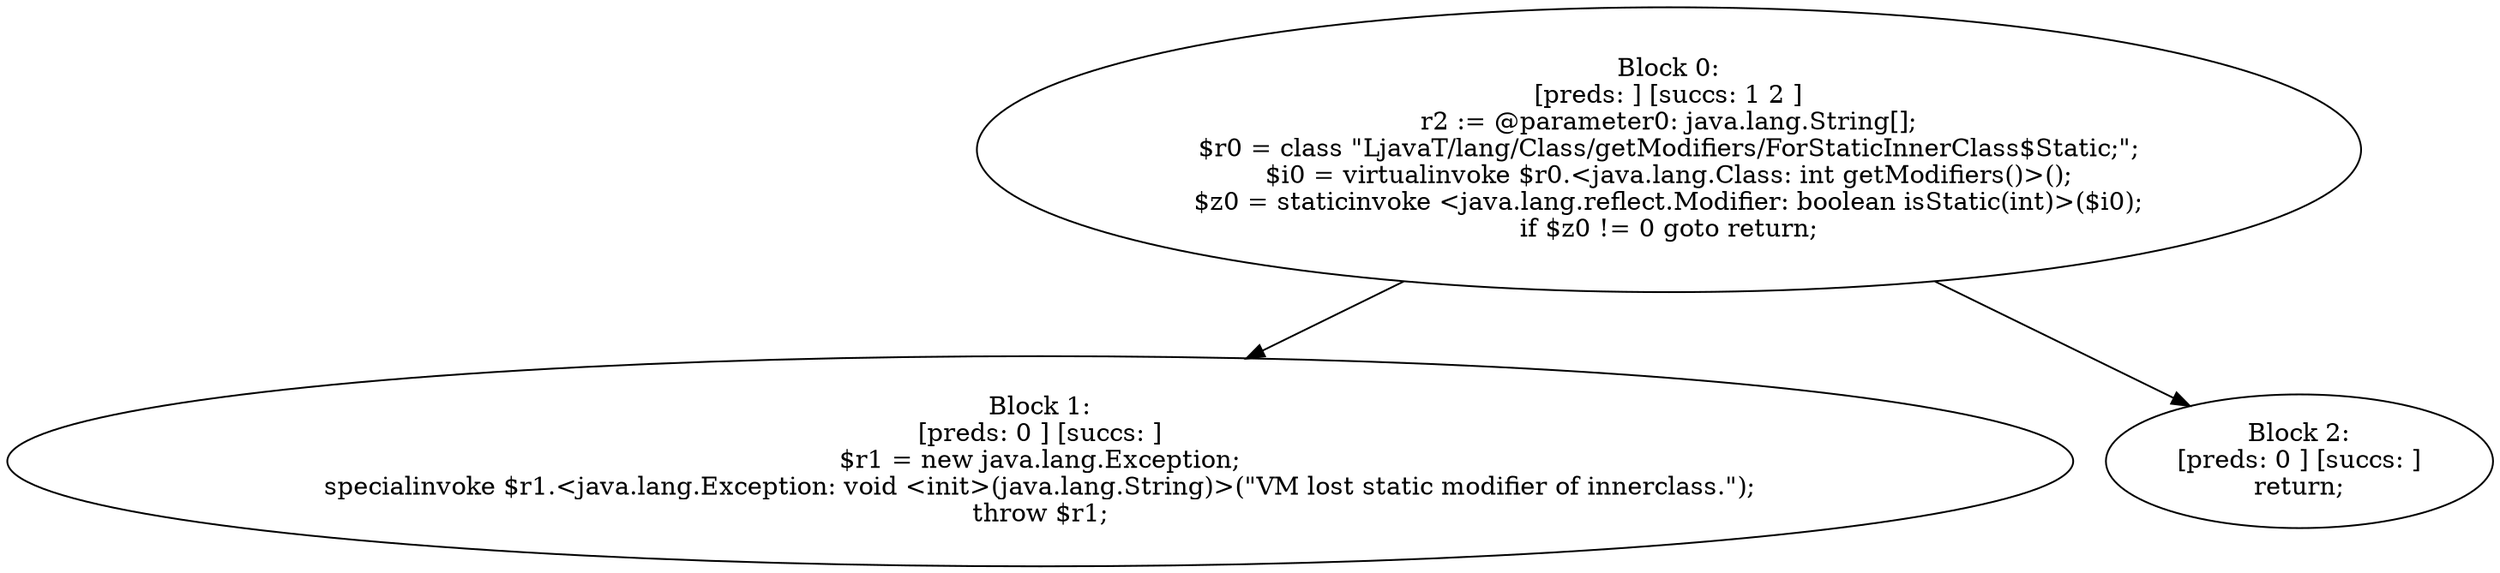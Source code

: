 digraph "unitGraph" {
    "Block 0:
[preds: ] [succs: 1 2 ]
r2 := @parameter0: java.lang.String[];
$r0 = class \"LjavaT/lang/Class/getModifiers/ForStaticInnerClass$Static;\";
$i0 = virtualinvoke $r0.<java.lang.Class: int getModifiers()>();
$z0 = staticinvoke <java.lang.reflect.Modifier: boolean isStatic(int)>($i0);
if $z0 != 0 goto return;
"
    "Block 1:
[preds: 0 ] [succs: ]
$r1 = new java.lang.Exception;
specialinvoke $r1.<java.lang.Exception: void <init>(java.lang.String)>(\"VM lost static modifier of innerclass.\");
throw $r1;
"
    "Block 2:
[preds: 0 ] [succs: ]
return;
"
    "Block 0:
[preds: ] [succs: 1 2 ]
r2 := @parameter0: java.lang.String[];
$r0 = class \"LjavaT/lang/Class/getModifiers/ForStaticInnerClass$Static;\";
$i0 = virtualinvoke $r0.<java.lang.Class: int getModifiers()>();
$z0 = staticinvoke <java.lang.reflect.Modifier: boolean isStatic(int)>($i0);
if $z0 != 0 goto return;
"->"Block 1:
[preds: 0 ] [succs: ]
$r1 = new java.lang.Exception;
specialinvoke $r1.<java.lang.Exception: void <init>(java.lang.String)>(\"VM lost static modifier of innerclass.\");
throw $r1;
";
    "Block 0:
[preds: ] [succs: 1 2 ]
r2 := @parameter0: java.lang.String[];
$r0 = class \"LjavaT/lang/Class/getModifiers/ForStaticInnerClass$Static;\";
$i0 = virtualinvoke $r0.<java.lang.Class: int getModifiers()>();
$z0 = staticinvoke <java.lang.reflect.Modifier: boolean isStatic(int)>($i0);
if $z0 != 0 goto return;
"->"Block 2:
[preds: 0 ] [succs: ]
return;
";
}
